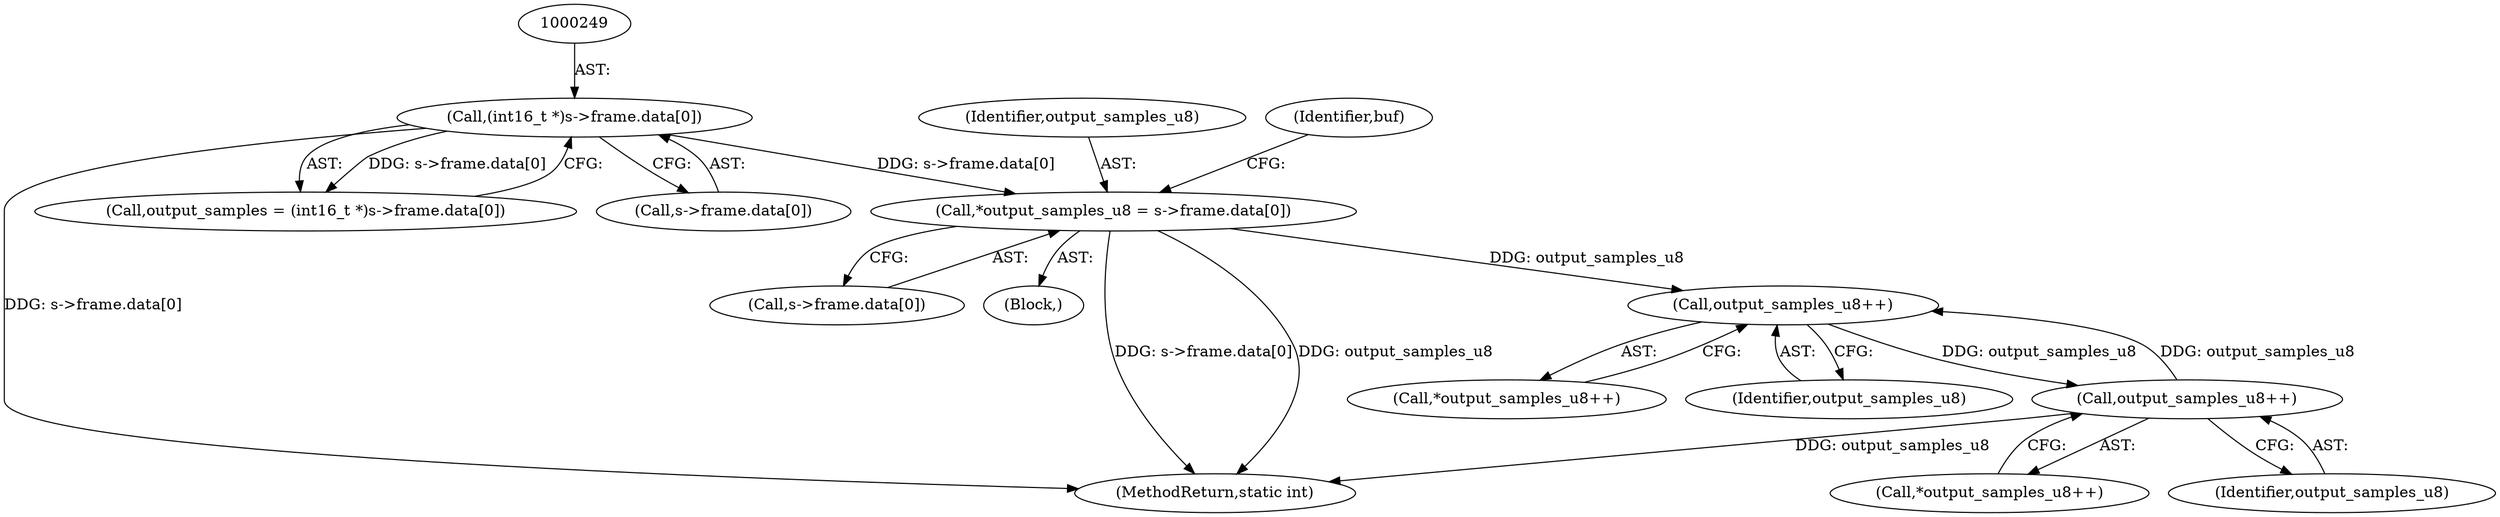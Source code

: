 digraph "0_libav_ce7aee9b733134649a6ce2fa743e51733f33e67e@array" {
"1000523" [label="(Call,*output_samples_u8 = s->frame.data[0])"];
"1000248" [label="(Call,(int16_t *)s->frame.data[0])"];
"1000570" [label="(Call,output_samples_u8++)"];
"1000604" [label="(Call,output_samples_u8++)"];
"1000525" [label="(Call,s->frame.data[0])"];
"1000571" [label="(Identifier,output_samples_u8)"];
"1000604" [label="(Call,output_samples_u8++)"];
"1000250" [label="(Call,s->frame.data[0])"];
"1000523" [label="(Call,*output_samples_u8 = s->frame.data[0])"];
"1000569" [label="(Call,*output_samples_u8++)"];
"1000605" [label="(Identifier,output_samples_u8)"];
"1000248" [label="(Call,(int16_t *)s->frame.data[0])"];
"1000570" [label="(Call,output_samples_u8++)"];
"1000521" [label="(Block,)"];
"1000524" [label="(Identifier,output_samples_u8)"];
"1000690" [label="(MethodReturn,static int)"];
"1000534" [label="(Identifier,buf)"];
"1000246" [label="(Call,output_samples = (int16_t *)s->frame.data[0])"];
"1000603" [label="(Call,*output_samples_u8++)"];
"1000523" -> "1000521"  [label="AST: "];
"1000523" -> "1000525"  [label="CFG: "];
"1000524" -> "1000523"  [label="AST: "];
"1000525" -> "1000523"  [label="AST: "];
"1000534" -> "1000523"  [label="CFG: "];
"1000523" -> "1000690"  [label="DDG: s->frame.data[0]"];
"1000523" -> "1000690"  [label="DDG: output_samples_u8"];
"1000248" -> "1000523"  [label="DDG: s->frame.data[0]"];
"1000523" -> "1000570"  [label="DDG: output_samples_u8"];
"1000248" -> "1000246"  [label="AST: "];
"1000248" -> "1000250"  [label="CFG: "];
"1000249" -> "1000248"  [label="AST: "];
"1000250" -> "1000248"  [label="AST: "];
"1000246" -> "1000248"  [label="CFG: "];
"1000248" -> "1000690"  [label="DDG: s->frame.data[0]"];
"1000248" -> "1000246"  [label="DDG: s->frame.data[0]"];
"1000570" -> "1000569"  [label="AST: "];
"1000570" -> "1000571"  [label="CFG: "];
"1000571" -> "1000570"  [label="AST: "];
"1000569" -> "1000570"  [label="CFG: "];
"1000604" -> "1000570"  [label="DDG: output_samples_u8"];
"1000570" -> "1000604"  [label="DDG: output_samples_u8"];
"1000604" -> "1000603"  [label="AST: "];
"1000604" -> "1000605"  [label="CFG: "];
"1000605" -> "1000604"  [label="AST: "];
"1000603" -> "1000604"  [label="CFG: "];
"1000604" -> "1000690"  [label="DDG: output_samples_u8"];
}
